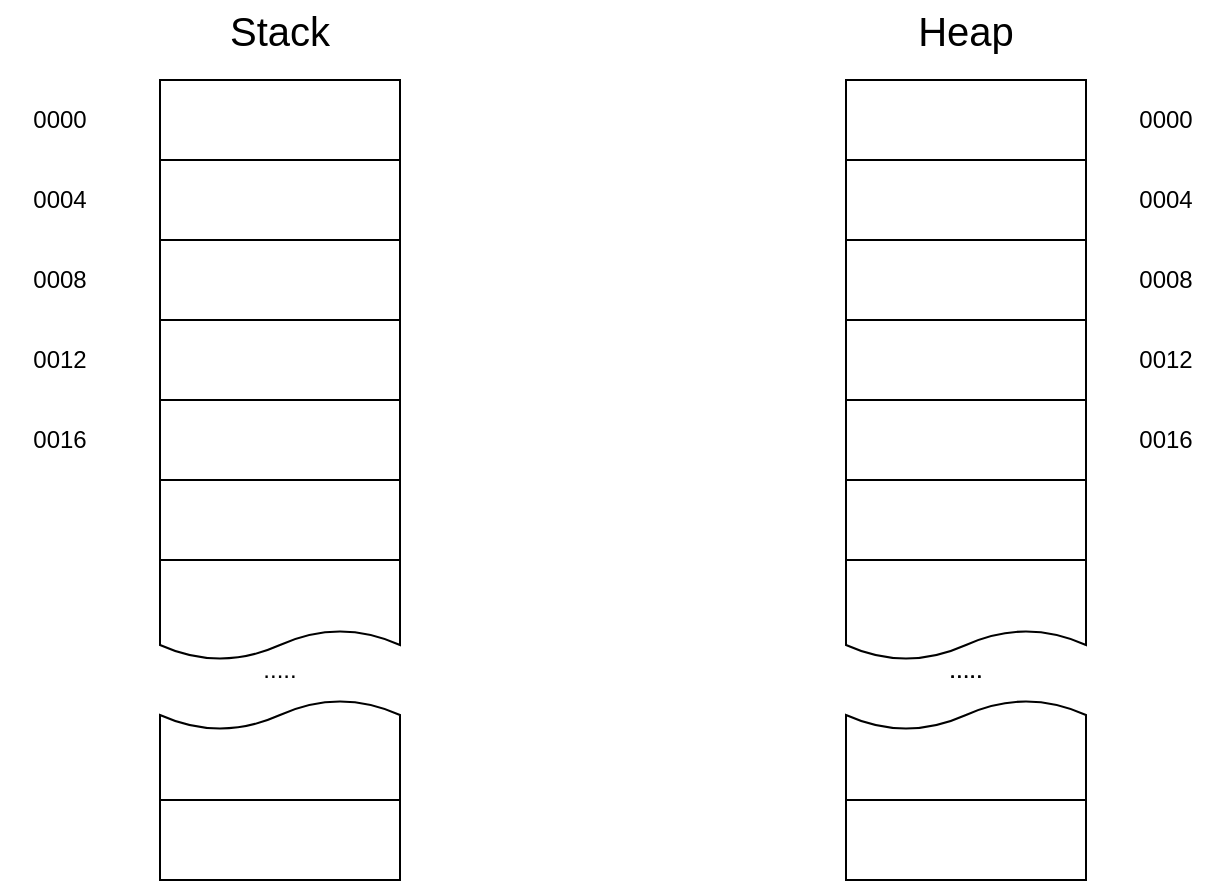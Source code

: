 <mxfile version="26.1.1">
  <diagram name="Page-1" id="LfDp1aTft1tr9E-GlDA9">
    <mxGraphModel dx="1185" dy="683" grid="0" gridSize="10" guides="1" tooltips="1" connect="1" arrows="1" fold="1" page="1" pageScale="1" pageWidth="1169" pageHeight="827" math="0" shadow="0">
      <root>
        <mxCell id="0" />
        <mxCell id="1" parent="0" />
        <mxCell id="1Rjcu7hGLIujgiu6zhGX-2" value="" style="rounded=0;whiteSpace=wrap;html=1;movable=0;resizable=0;rotatable=0;deletable=0;editable=0;locked=1;connectable=0;" parent="1" vertex="1">
          <mxGeometry x="440" y="190" width="120" height="40" as="geometry" />
        </mxCell>
        <mxCell id="1Rjcu7hGLIujgiu6zhGX-4" value="" style="rounded=0;whiteSpace=wrap;html=1;movable=0;resizable=0;rotatable=0;deletable=0;editable=0;locked=1;connectable=0;" parent="1" vertex="1">
          <mxGeometry x="440" y="230" width="120" height="40" as="geometry" />
        </mxCell>
        <mxCell id="1Rjcu7hGLIujgiu6zhGX-5" value="" style="rounded=0;whiteSpace=wrap;html=1;movable=0;resizable=0;rotatable=0;deletable=0;editable=0;locked=1;connectable=0;" parent="1" vertex="1">
          <mxGeometry x="440" y="270" width="120" height="40" as="geometry" />
        </mxCell>
        <mxCell id="1Rjcu7hGLIujgiu6zhGX-6" value="" style="rounded=0;whiteSpace=wrap;html=1;movable=0;resizable=0;rotatable=0;deletable=0;editable=0;locked=1;connectable=0;" parent="1" vertex="1">
          <mxGeometry x="440" y="310" width="120" height="40" as="geometry" />
        </mxCell>
        <mxCell id="1Rjcu7hGLIujgiu6zhGX-7" value="" style="rounded=0;whiteSpace=wrap;html=1;movable=0;resizable=0;rotatable=0;deletable=0;editable=0;locked=1;connectable=0;" parent="1" vertex="1">
          <mxGeometry x="440" y="350" width="120" height="40" as="geometry" />
        </mxCell>
        <mxCell id="1Rjcu7hGLIujgiu6zhGX-8" value="" style="rounded=0;whiteSpace=wrap;html=1;movable=0;resizable=0;rotatable=0;deletable=0;editable=0;locked=1;connectable=0;" parent="1" vertex="1">
          <mxGeometry x="440" y="390" width="120" height="40" as="geometry" />
        </mxCell>
        <mxCell id="1Rjcu7hGLIujgiu6zhGX-11" value="" style="rounded=0;whiteSpace=wrap;html=1;movable=0;resizable=0;rotatable=0;deletable=0;editable=0;locked=1;connectable=0;" parent="1" vertex="1">
          <mxGeometry x="440" y="550" width="120" height="40" as="geometry" />
        </mxCell>
        <mxCell id="1Rjcu7hGLIujgiu6zhGX-12" value="....." style="text;html=1;align=center;verticalAlign=middle;whiteSpace=wrap;rounded=0;movable=0;resizable=0;rotatable=0;deletable=0;editable=0;locked=1;connectable=0;" parent="1" vertex="1">
          <mxGeometry x="470" y="470" width="60" height="30" as="geometry" />
        </mxCell>
        <mxCell id="1Rjcu7hGLIujgiu6zhGX-13" value="" style="rounded=0;whiteSpace=wrap;html=1;movable=0;resizable=0;rotatable=0;deletable=0;editable=0;locked=1;connectable=0;" parent="1" vertex="1">
          <mxGeometry x="783" y="190" width="120" height="40" as="geometry" />
        </mxCell>
        <mxCell id="1Rjcu7hGLIujgiu6zhGX-14" value="" style="rounded=0;whiteSpace=wrap;html=1;movable=0;resizable=0;rotatable=0;deletable=0;editable=0;locked=1;connectable=0;" parent="1" vertex="1">
          <mxGeometry x="783" y="230" width="120" height="40" as="geometry" />
        </mxCell>
        <mxCell id="1Rjcu7hGLIujgiu6zhGX-15" value="" style="rounded=0;whiteSpace=wrap;html=1;movable=0;resizable=0;rotatable=0;deletable=0;editable=0;locked=1;connectable=0;" parent="1" vertex="1">
          <mxGeometry x="783" y="270" width="120" height="40" as="geometry" />
        </mxCell>
        <mxCell id="1Rjcu7hGLIujgiu6zhGX-16" value="" style="rounded=0;whiteSpace=wrap;html=1;movable=0;resizable=0;rotatable=0;deletable=0;editable=0;locked=1;connectable=0;" parent="1" vertex="1">
          <mxGeometry x="783" y="310" width="120" height="40" as="geometry" />
        </mxCell>
        <mxCell id="1Rjcu7hGLIujgiu6zhGX-17" value="" style="rounded=0;whiteSpace=wrap;html=1;movable=0;resizable=0;rotatable=0;deletable=0;editable=0;locked=1;connectable=0;" parent="1" vertex="1">
          <mxGeometry x="783" y="350" width="120" height="40" as="geometry" />
        </mxCell>
        <mxCell id="1Rjcu7hGLIujgiu6zhGX-18" value="" style="rounded=0;whiteSpace=wrap;html=1;movable=0;resizable=0;rotatable=0;deletable=0;editable=0;locked=1;connectable=0;" parent="1" vertex="1">
          <mxGeometry x="783" y="390" width="120" height="40" as="geometry" />
        </mxCell>
        <mxCell id="1Rjcu7hGLIujgiu6zhGX-21" value="" style="rounded=0;whiteSpace=wrap;html=1;movable=0;resizable=0;rotatable=0;deletable=0;editable=0;locked=1;connectable=0;" parent="1" vertex="1">
          <mxGeometry x="783" y="550" width="120" height="40" as="geometry" />
        </mxCell>
        <mxCell id="1Rjcu7hGLIujgiu6zhGX-22" value="....." style="text;html=1;align=center;verticalAlign=middle;whiteSpace=wrap;rounded=0;movable=0;resizable=0;rotatable=0;deletable=0;editable=0;locked=1;connectable=0;" parent="1" vertex="1">
          <mxGeometry x="813" y="470" width="60" height="30" as="geometry" />
        </mxCell>
        <mxCell id="1Rjcu7hGLIujgiu6zhGX-23" value="&lt;font style=&quot;font-size: 20px;&quot;&gt;Stack&lt;/font&gt;" style="text;html=1;align=center;verticalAlign=middle;whiteSpace=wrap;rounded=0;movable=0;resizable=0;rotatable=0;deletable=0;editable=0;locked=1;connectable=0;" parent="1" vertex="1">
          <mxGeometry x="470" y="150" width="60" height="30" as="geometry" />
        </mxCell>
        <mxCell id="1Rjcu7hGLIujgiu6zhGX-24" value="&lt;font style=&quot;font-size: 20px;&quot;&gt;Heap&lt;/font&gt;" style="text;html=1;align=center;verticalAlign=middle;whiteSpace=wrap;rounded=0;movable=0;resizable=0;rotatable=0;deletable=0;editable=0;locked=1;connectable=0;" parent="1" vertex="1">
          <mxGeometry x="813" y="150" width="60" height="30" as="geometry" />
        </mxCell>
        <mxCell id="1Rjcu7hGLIujgiu6zhGX-25" value="0000" style="text;html=1;align=center;verticalAlign=middle;whiteSpace=wrap;rounded=0;movable=0;resizable=0;rotatable=0;deletable=0;editable=0;locked=1;connectable=0;" parent="1" vertex="1">
          <mxGeometry x="360" y="195" width="60" height="30" as="geometry" />
        </mxCell>
        <mxCell id="1Rjcu7hGLIujgiu6zhGX-26" value="0004" style="text;html=1;align=center;verticalAlign=middle;whiteSpace=wrap;rounded=0;movable=0;resizable=0;rotatable=0;deletable=0;editable=0;locked=1;connectable=0;" parent="1" vertex="1">
          <mxGeometry x="360" y="235" width="60" height="30" as="geometry" />
        </mxCell>
        <mxCell id="1Rjcu7hGLIujgiu6zhGX-27" value="0008" style="text;html=1;align=center;verticalAlign=middle;whiteSpace=wrap;rounded=0;movable=0;resizable=0;rotatable=0;deletable=0;editable=0;locked=1;connectable=0;" parent="1" vertex="1">
          <mxGeometry x="360" y="275" width="60" height="30" as="geometry" />
        </mxCell>
        <mxCell id="1Rjcu7hGLIujgiu6zhGX-28" value="0012" style="text;html=1;align=center;verticalAlign=middle;whiteSpace=wrap;rounded=0;movable=0;resizable=0;rotatable=0;deletable=0;editable=0;locked=1;connectable=0;" parent="1" vertex="1">
          <mxGeometry x="360" y="315" width="60" height="30" as="geometry" />
        </mxCell>
        <mxCell id="1Rjcu7hGLIujgiu6zhGX-29" value="0016" style="text;html=1;align=center;verticalAlign=middle;whiteSpace=wrap;rounded=0;movable=0;resizable=0;rotatable=0;deletable=0;editable=0;locked=1;connectable=0;" parent="1" vertex="1">
          <mxGeometry x="360" y="355" width="60" height="30" as="geometry" />
        </mxCell>
        <mxCell id="1Rjcu7hGLIujgiu6zhGX-30" value="0000" style="text;html=1;align=center;verticalAlign=middle;whiteSpace=wrap;rounded=0;movable=0;resizable=0;rotatable=0;deletable=0;editable=0;locked=1;connectable=0;" parent="1" vertex="1">
          <mxGeometry x="913" y="195" width="60" height="30" as="geometry" />
        </mxCell>
        <mxCell id="1Rjcu7hGLIujgiu6zhGX-31" value="0004" style="text;html=1;align=center;verticalAlign=middle;whiteSpace=wrap;rounded=0;movable=0;resizable=0;rotatable=0;deletable=0;editable=0;locked=1;connectable=0;" parent="1" vertex="1">
          <mxGeometry x="913" y="235" width="60" height="30" as="geometry" />
        </mxCell>
        <mxCell id="1Rjcu7hGLIujgiu6zhGX-32" value="0008" style="text;html=1;align=center;verticalAlign=middle;whiteSpace=wrap;rounded=0;movable=0;resizable=0;rotatable=0;deletable=0;editable=0;locked=1;connectable=0;" parent="1" vertex="1">
          <mxGeometry x="913" y="275" width="60" height="30" as="geometry" />
        </mxCell>
        <mxCell id="1Rjcu7hGLIujgiu6zhGX-33" value="0012" style="text;html=1;align=center;verticalAlign=middle;whiteSpace=wrap;rounded=0;movable=0;resizable=0;rotatable=0;deletable=0;editable=0;locked=1;connectable=0;" parent="1" vertex="1">
          <mxGeometry x="913" y="315" width="60" height="30" as="geometry" />
        </mxCell>
        <mxCell id="1Rjcu7hGLIujgiu6zhGX-34" value="0016" style="text;html=1;align=center;verticalAlign=middle;whiteSpace=wrap;rounded=0;movable=0;resizable=0;rotatable=0;deletable=0;editable=0;locked=1;connectable=0;" parent="1" vertex="1">
          <mxGeometry x="913" y="355" width="60" height="30" as="geometry" />
        </mxCell>
        <mxCell id="NRBfh-fz1zhEtSaFcpk9-1" value="" style="shape=document;whiteSpace=wrap;html=1;boundedLbl=1;movable=0;resizable=0;rotatable=0;deletable=0;editable=0;locked=1;connectable=0;" parent="1" vertex="1">
          <mxGeometry x="440" y="430" width="120" height="50" as="geometry" />
        </mxCell>
        <mxCell id="NRBfh-fz1zhEtSaFcpk9-2" value="" style="shape=document;whiteSpace=wrap;html=1;boundedLbl=1;rotation=-180;movable=0;resizable=0;rotatable=0;deletable=0;editable=0;locked=1;connectable=0;" parent="1" vertex="1">
          <mxGeometry x="440" y="500" width="120" height="50" as="geometry" />
        </mxCell>
        <mxCell id="NRBfh-fz1zhEtSaFcpk9-3" value="....." style="text;html=1;align=center;verticalAlign=middle;whiteSpace=wrap;rounded=0;movable=0;resizable=0;rotatable=0;deletable=0;editable=0;locked=1;connectable=0;" parent="1" vertex="1">
          <mxGeometry x="813" y="470" width="60" height="30" as="geometry" />
        </mxCell>
        <mxCell id="NRBfh-fz1zhEtSaFcpk9-4" value="" style="shape=document;whiteSpace=wrap;html=1;boundedLbl=1;movable=0;resizable=0;rotatable=0;deletable=0;editable=0;locked=1;connectable=0;" parent="1" vertex="1">
          <mxGeometry x="783" y="430" width="120" height="50" as="geometry" />
        </mxCell>
        <mxCell id="NRBfh-fz1zhEtSaFcpk9-5" value="" style="shape=document;whiteSpace=wrap;html=1;boundedLbl=1;rotation=-180;movable=0;resizable=0;rotatable=0;deletable=0;editable=0;locked=1;connectable=0;" parent="1" vertex="1">
          <mxGeometry x="783" y="500" width="120" height="50" as="geometry" />
        </mxCell>
      </root>
    </mxGraphModel>
  </diagram>
</mxfile>

